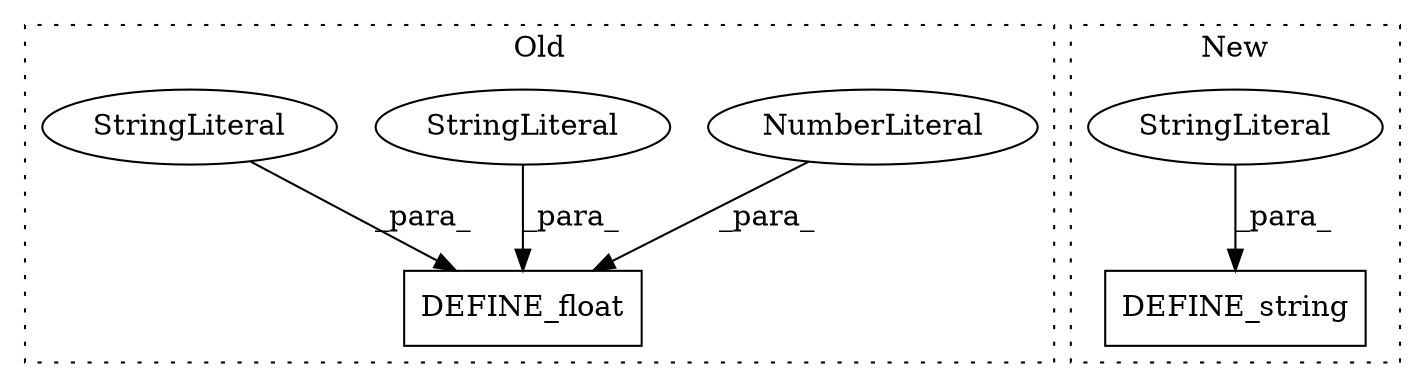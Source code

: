 digraph G {
subgraph cluster0 {
1 [label="DEFINE_float" a="32" s="1572,1674" l="13,1" shape="box"];
3 [label="NumberLiteral" a="34" s="1619" l="1" shape="ellipse"];
5 [label="StringLiteral" a="45" s="1585" l="33" shape="ellipse"];
6 [label="StringLiteral" a="45" s="1621" l="53" shape="ellipse"];
label = "Old";
style="dotted";
}
subgraph cluster1 {
2 [label="DEFINE_string" a="32" s="1624,1712" l="14,1" shape="box"];
4 [label="StringLiteral" a="45" s="1649" l="2" shape="ellipse"];
label = "New";
style="dotted";
}
3 -> 1 [label="_para_"];
4 -> 2 [label="_para_"];
5 -> 1 [label="_para_"];
6 -> 1 [label="_para_"];
}